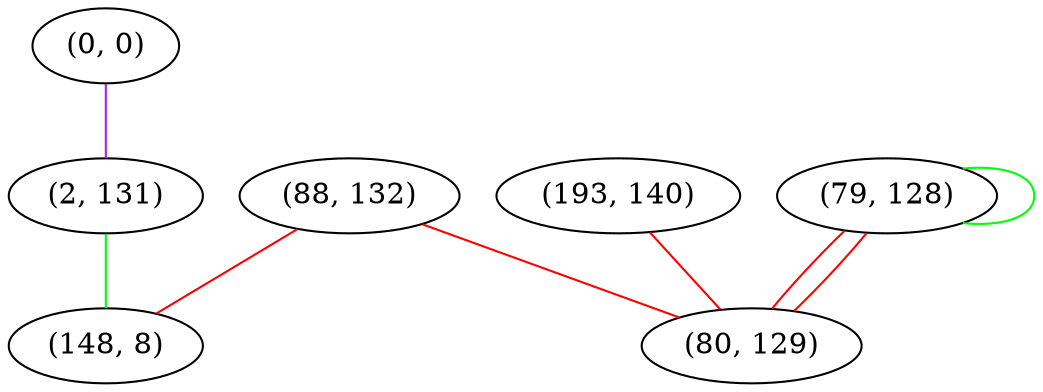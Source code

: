 graph "" {
"(0, 0)";
"(193, 140)";
"(79, 128)";
"(88, 132)";
"(80, 129)";
"(2, 131)";
"(148, 8)";
"(0, 0)" -- "(2, 131)"  [color=purple, key=0, weight=4];
"(193, 140)" -- "(80, 129)"  [color=red, key=0, weight=1];
"(79, 128)" -- "(80, 129)"  [color=red, key=0, weight=1];
"(79, 128)" -- "(80, 129)"  [color=red, key=1, weight=1];
"(79, 128)" -- "(79, 128)"  [color=green, key=0, weight=2];
"(88, 132)" -- "(80, 129)"  [color=red, key=0, weight=1];
"(88, 132)" -- "(148, 8)"  [color=red, key=0, weight=1];
"(2, 131)" -- "(148, 8)"  [color=green, key=0, weight=2];
}
